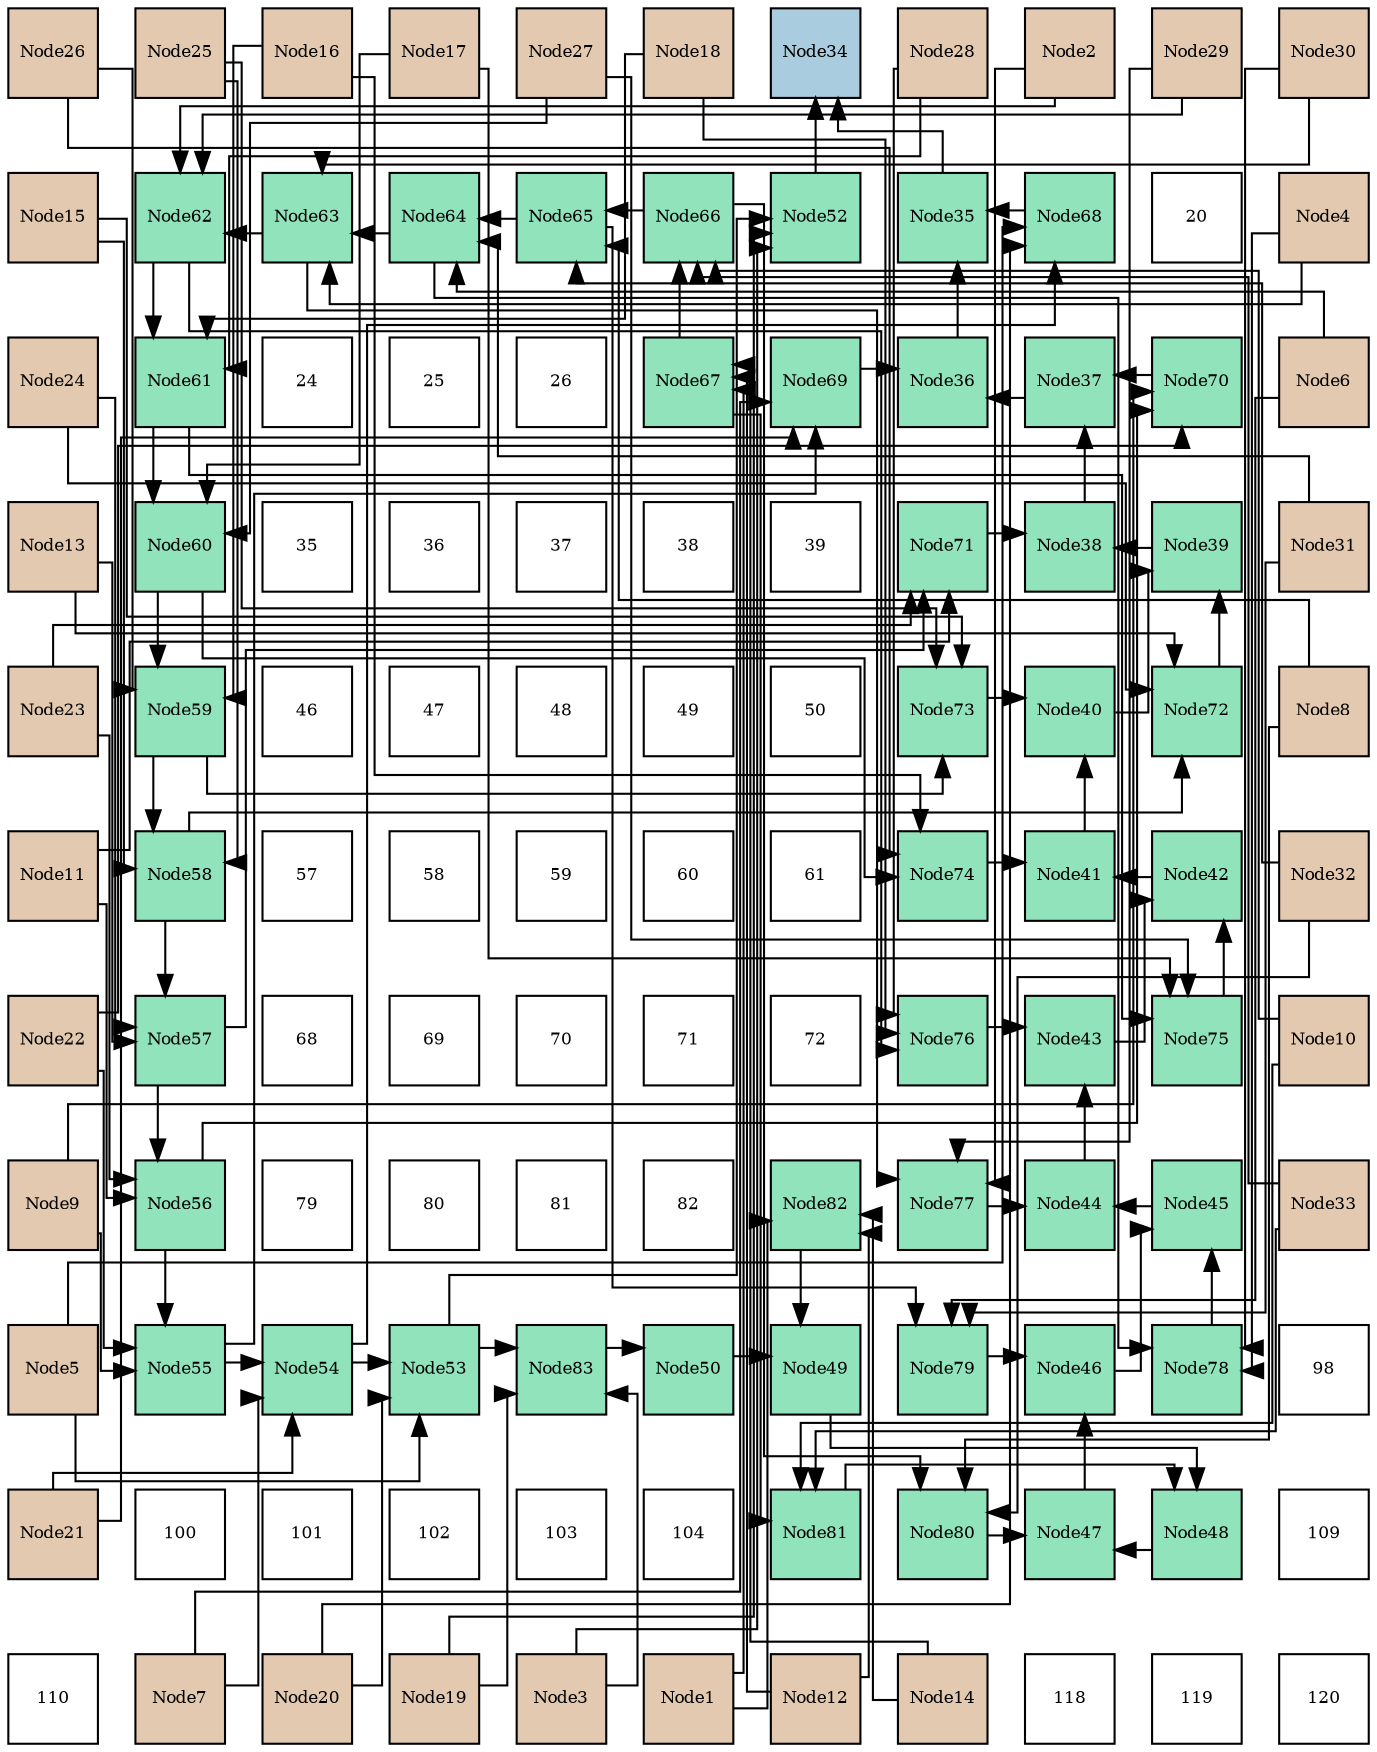 digraph layout{
 rankdir=TB;
 splines=ortho;
 node [style=filled shape=square fixedsize=true width=0.6];
0[label="Node26", fontsize=8, fillcolor="#e3c9af"];
1[label="Node25", fontsize=8, fillcolor="#e3c9af"];
2[label="Node16", fontsize=8, fillcolor="#e3c9af"];
3[label="Node17", fontsize=8, fillcolor="#e3c9af"];
4[label="Node27", fontsize=8, fillcolor="#e3c9af"];
5[label="Node18", fontsize=8, fillcolor="#e3c9af"];
6[label="Node34", fontsize=8, fillcolor="#a9ccde"];
7[label="Node28", fontsize=8, fillcolor="#e3c9af"];
8[label="Node2", fontsize=8, fillcolor="#e3c9af"];
9[label="Node29", fontsize=8, fillcolor="#e3c9af"];
10[label="Node30", fontsize=8, fillcolor="#e3c9af"];
11[label="Node15", fontsize=8, fillcolor="#e3c9af"];
12[label="Node62", fontsize=8, fillcolor="#91e3bb"];
13[label="Node63", fontsize=8, fillcolor="#91e3bb"];
14[label="Node64", fontsize=8, fillcolor="#91e3bb"];
15[label="Node65", fontsize=8, fillcolor="#91e3bb"];
16[label="Node66", fontsize=8, fillcolor="#91e3bb"];
17[label="Node52", fontsize=8, fillcolor="#91e3bb"];
18[label="Node35", fontsize=8, fillcolor="#91e3bb"];
19[label="Node68", fontsize=8, fillcolor="#91e3bb"];
20[label="20", fontsize=8, fillcolor="#ffffff"];
21[label="Node4", fontsize=8, fillcolor="#e3c9af"];
22[label="Node24", fontsize=8, fillcolor="#e3c9af"];
23[label="Node61", fontsize=8, fillcolor="#91e3bb"];
24[label="24", fontsize=8, fillcolor="#ffffff"];
25[label="25", fontsize=8, fillcolor="#ffffff"];
26[label="26", fontsize=8, fillcolor="#ffffff"];
27[label="Node67", fontsize=8, fillcolor="#91e3bb"];
28[label="Node69", fontsize=8, fillcolor="#91e3bb"];
29[label="Node36", fontsize=8, fillcolor="#91e3bb"];
30[label="Node37", fontsize=8, fillcolor="#91e3bb"];
31[label="Node70", fontsize=8, fillcolor="#91e3bb"];
32[label="Node6", fontsize=8, fillcolor="#e3c9af"];
33[label="Node13", fontsize=8, fillcolor="#e3c9af"];
34[label="Node60", fontsize=8, fillcolor="#91e3bb"];
35[label="35", fontsize=8, fillcolor="#ffffff"];
36[label="36", fontsize=8, fillcolor="#ffffff"];
37[label="37", fontsize=8, fillcolor="#ffffff"];
38[label="38", fontsize=8, fillcolor="#ffffff"];
39[label="39", fontsize=8, fillcolor="#ffffff"];
40[label="Node71", fontsize=8, fillcolor="#91e3bb"];
41[label="Node38", fontsize=8, fillcolor="#91e3bb"];
42[label="Node39", fontsize=8, fillcolor="#91e3bb"];
43[label="Node31", fontsize=8, fillcolor="#e3c9af"];
44[label="Node23", fontsize=8, fillcolor="#e3c9af"];
45[label="Node59", fontsize=8, fillcolor="#91e3bb"];
46[label="46", fontsize=8, fillcolor="#ffffff"];
47[label="47", fontsize=8, fillcolor="#ffffff"];
48[label="48", fontsize=8, fillcolor="#ffffff"];
49[label="49", fontsize=8, fillcolor="#ffffff"];
50[label="50", fontsize=8, fillcolor="#ffffff"];
51[label="Node73", fontsize=8, fillcolor="#91e3bb"];
52[label="Node40", fontsize=8, fillcolor="#91e3bb"];
53[label="Node72", fontsize=8, fillcolor="#91e3bb"];
54[label="Node8", fontsize=8, fillcolor="#e3c9af"];
55[label="Node11", fontsize=8, fillcolor="#e3c9af"];
56[label="Node58", fontsize=8, fillcolor="#91e3bb"];
57[label="57", fontsize=8, fillcolor="#ffffff"];
58[label="58", fontsize=8, fillcolor="#ffffff"];
59[label="59", fontsize=8, fillcolor="#ffffff"];
60[label="60", fontsize=8, fillcolor="#ffffff"];
61[label="61", fontsize=8, fillcolor="#ffffff"];
62[label="Node74", fontsize=8, fillcolor="#91e3bb"];
63[label="Node41", fontsize=8, fillcolor="#91e3bb"];
64[label="Node42", fontsize=8, fillcolor="#91e3bb"];
65[label="Node32", fontsize=8, fillcolor="#e3c9af"];
66[label="Node22", fontsize=8, fillcolor="#e3c9af"];
67[label="Node57", fontsize=8, fillcolor="#91e3bb"];
68[label="68", fontsize=8, fillcolor="#ffffff"];
69[label="69", fontsize=8, fillcolor="#ffffff"];
70[label="70", fontsize=8, fillcolor="#ffffff"];
71[label="71", fontsize=8, fillcolor="#ffffff"];
72[label="72", fontsize=8, fillcolor="#ffffff"];
73[label="Node76", fontsize=8, fillcolor="#91e3bb"];
74[label="Node43", fontsize=8, fillcolor="#91e3bb"];
75[label="Node75", fontsize=8, fillcolor="#91e3bb"];
76[label="Node10", fontsize=8, fillcolor="#e3c9af"];
77[label="Node9", fontsize=8, fillcolor="#e3c9af"];
78[label="Node56", fontsize=8, fillcolor="#91e3bb"];
79[label="79", fontsize=8, fillcolor="#ffffff"];
80[label="80", fontsize=8, fillcolor="#ffffff"];
81[label="81", fontsize=8, fillcolor="#ffffff"];
82[label="82", fontsize=8, fillcolor="#ffffff"];
83[label="Node82", fontsize=8, fillcolor="#91e3bb"];
84[label="Node77", fontsize=8, fillcolor="#91e3bb"];
85[label="Node44", fontsize=8, fillcolor="#91e3bb"];
86[label="Node45", fontsize=8, fillcolor="#91e3bb"];
87[label="Node33", fontsize=8, fillcolor="#e3c9af"];
88[label="Node5", fontsize=8, fillcolor="#e3c9af"];
89[label="Node55", fontsize=8, fillcolor="#91e3bb"];
90[label="Node54", fontsize=8, fillcolor="#91e3bb"];
91[label="Node53", fontsize=8, fillcolor="#91e3bb"];
92[label="Node83", fontsize=8, fillcolor="#91e3bb"];
93[label="Node50", fontsize=8, fillcolor="#91e3bb"];
94[label="Node49", fontsize=8, fillcolor="#91e3bb"];
95[label="Node79", fontsize=8, fillcolor="#91e3bb"];
96[label="Node46", fontsize=8, fillcolor="#91e3bb"];
97[label="Node78", fontsize=8, fillcolor="#91e3bb"];
98[label="98", fontsize=8, fillcolor="#ffffff"];
99[label="Node21", fontsize=8, fillcolor="#e3c9af"];
100[label="100", fontsize=8, fillcolor="#ffffff"];
101[label="101", fontsize=8, fillcolor="#ffffff"];
102[label="102", fontsize=8, fillcolor="#ffffff"];
103[label="103", fontsize=8, fillcolor="#ffffff"];
104[label="104", fontsize=8, fillcolor="#ffffff"];
105[label="Node81", fontsize=8, fillcolor="#91e3bb"];
106[label="Node80", fontsize=8, fillcolor="#91e3bb"];
107[label="Node47", fontsize=8, fillcolor="#91e3bb"];
108[label="Node48", fontsize=8, fillcolor="#91e3bb"];
109[label="109", fontsize=8, fillcolor="#ffffff"];
110[label="110", fontsize=8, fillcolor="#ffffff"];
111[label="Node7", fontsize=8, fillcolor="#e3c9af"];
112[label="Node20", fontsize=8, fillcolor="#e3c9af"];
113[label="Node19", fontsize=8, fillcolor="#e3c9af"];
114[label="Node3", fontsize=8, fillcolor="#e3c9af"];
115[label="Node1", fontsize=8, fillcolor="#e3c9af"];
116[label="Node12", fontsize=8, fillcolor="#e3c9af"];
117[label="Node14", fontsize=8, fillcolor="#e3c9af"];
118[label="118", fontsize=8, fillcolor="#ffffff"];
119[label="119", fontsize=8, fillcolor="#ffffff"];
120[label="120", fontsize=8, fillcolor="#ffffff"];
edge [constraint=false, style=vis];18 -> 6;
17 -> 6;
29 -> 18;
19 -> 18;
30 -> 29;
28 -> 29;
41 -> 30;
31 -> 30;
42 -> 41;
40 -> 41;
52 -> 42;
53 -> 42;
63 -> 52;
51 -> 52;
64 -> 63;
62 -> 63;
74 -> 64;
75 -> 64;
85 -> 74;
73 -> 74;
86 -> 85;
84 -> 85;
96 -> 86;
97 -> 86;
107 -> 96;
95 -> 96;
108 -> 107;
106 -> 107;
94 -> 108;
105 -> 108;
93 -> 94;
83 -> 94;
92 -> 93;
91 -> 17;
114 -> 17;
113 -> 17;
91 -> 92;
114 -> 92;
113 -> 92;
90 -> 91;
88 -> 91;
112 -> 91;
90 -> 19;
88 -> 19;
112 -> 19;
89 -> 90;
111 -> 90;
99 -> 90;
89 -> 28;
111 -> 28;
99 -> 28;
78 -> 89;
77 -> 89;
66 -> 89;
78 -> 31;
77 -> 31;
66 -> 31;
67 -> 78;
55 -> 78;
44 -> 78;
67 -> 40;
55 -> 40;
44 -> 40;
56 -> 67;
33 -> 67;
22 -> 67;
56 -> 53;
33 -> 53;
22 -> 53;
45 -> 56;
11 -> 56;
1 -> 56;
45 -> 51;
11 -> 51;
1 -> 51;
34 -> 45;
2 -> 45;
0 -> 45;
34 -> 62;
2 -> 62;
0 -> 62;
23 -> 34;
3 -> 34;
4 -> 34;
23 -> 75;
3 -> 75;
4 -> 75;
12 -> 23;
5 -> 23;
7 -> 23;
12 -> 73;
5 -> 73;
7 -> 73;
13 -> 12;
8 -> 12;
9 -> 12;
13 -> 84;
8 -> 84;
9 -> 84;
14 -> 13;
21 -> 13;
10 -> 13;
14 -> 97;
21 -> 97;
10 -> 97;
15 -> 14;
32 -> 14;
43 -> 14;
15 -> 95;
32 -> 95;
43 -> 95;
16 -> 15;
54 -> 15;
65 -> 15;
16 -> 106;
54 -> 106;
65 -> 106;
27 -> 16;
76 -> 16;
87 -> 16;
27 -> 105;
76 -> 105;
87 -> 105;
115 -> 27;
116 -> 27;
117 -> 27;
115 -> 83;
116 -> 83;
117 -> 83;
edge [constraint=true, style=invis];
0 -> 11 -> 22 -> 33 -> 44 -> 55 -> 66 -> 77 -> 88 -> 99 -> 110;
1 -> 12 -> 23 -> 34 -> 45 -> 56 -> 67 -> 78 -> 89 -> 100 -> 111;
2 -> 13 -> 24 -> 35 -> 46 -> 57 -> 68 -> 79 -> 90 -> 101 -> 112;
3 -> 14 -> 25 -> 36 -> 47 -> 58 -> 69 -> 80 -> 91 -> 102 -> 113;
4 -> 15 -> 26 -> 37 -> 48 -> 59 -> 70 -> 81 -> 92 -> 103 -> 114;
5 -> 16 -> 27 -> 38 -> 49 -> 60 -> 71 -> 82 -> 93 -> 104 -> 115;
6 -> 17 -> 28 -> 39 -> 50 -> 61 -> 72 -> 83 -> 94 -> 105 -> 116;
7 -> 18 -> 29 -> 40 -> 51 -> 62 -> 73 -> 84 -> 95 -> 106 -> 117;
8 -> 19 -> 30 -> 41 -> 52 -> 63 -> 74 -> 85 -> 96 -> 107 -> 118;
9 -> 20 -> 31 -> 42 -> 53 -> 64 -> 75 -> 86 -> 97 -> 108 -> 119;
10 -> 21 -> 32 -> 43 -> 54 -> 65 -> 76 -> 87 -> 98 -> 109 -> 120;
rank = same {0 -> 1 -> 2 -> 3 -> 4 -> 5 -> 6 -> 7 -> 8 -> 9 -> 10};
rank = same {11 -> 12 -> 13 -> 14 -> 15 -> 16 -> 17 -> 18 -> 19 -> 20 -> 21};
rank = same {22 -> 23 -> 24 -> 25 -> 26 -> 27 -> 28 -> 29 -> 30 -> 31 -> 32};
rank = same {33 -> 34 -> 35 -> 36 -> 37 -> 38 -> 39 -> 40 -> 41 -> 42 -> 43};
rank = same {44 -> 45 -> 46 -> 47 -> 48 -> 49 -> 50 -> 51 -> 52 -> 53 -> 54};
rank = same {55 -> 56 -> 57 -> 58 -> 59 -> 60 -> 61 -> 62 -> 63 -> 64 -> 65};
rank = same {66 -> 67 -> 68 -> 69 -> 70 -> 71 -> 72 -> 73 -> 74 -> 75 -> 76};
rank = same {77 -> 78 -> 79 -> 80 -> 81 -> 82 -> 83 -> 84 -> 85 -> 86 -> 87};
rank = same {88 -> 89 -> 90 -> 91 -> 92 -> 93 -> 94 -> 95 -> 96 -> 97 -> 98};
rank = same {99 -> 100 -> 101 -> 102 -> 103 -> 104 -> 105 -> 106 -> 107 -> 108 -> 109};
rank = same {110 -> 111 -> 112 -> 113 -> 114 -> 115 -> 116 -> 117 -> 118 -> 119 -> 120};
}